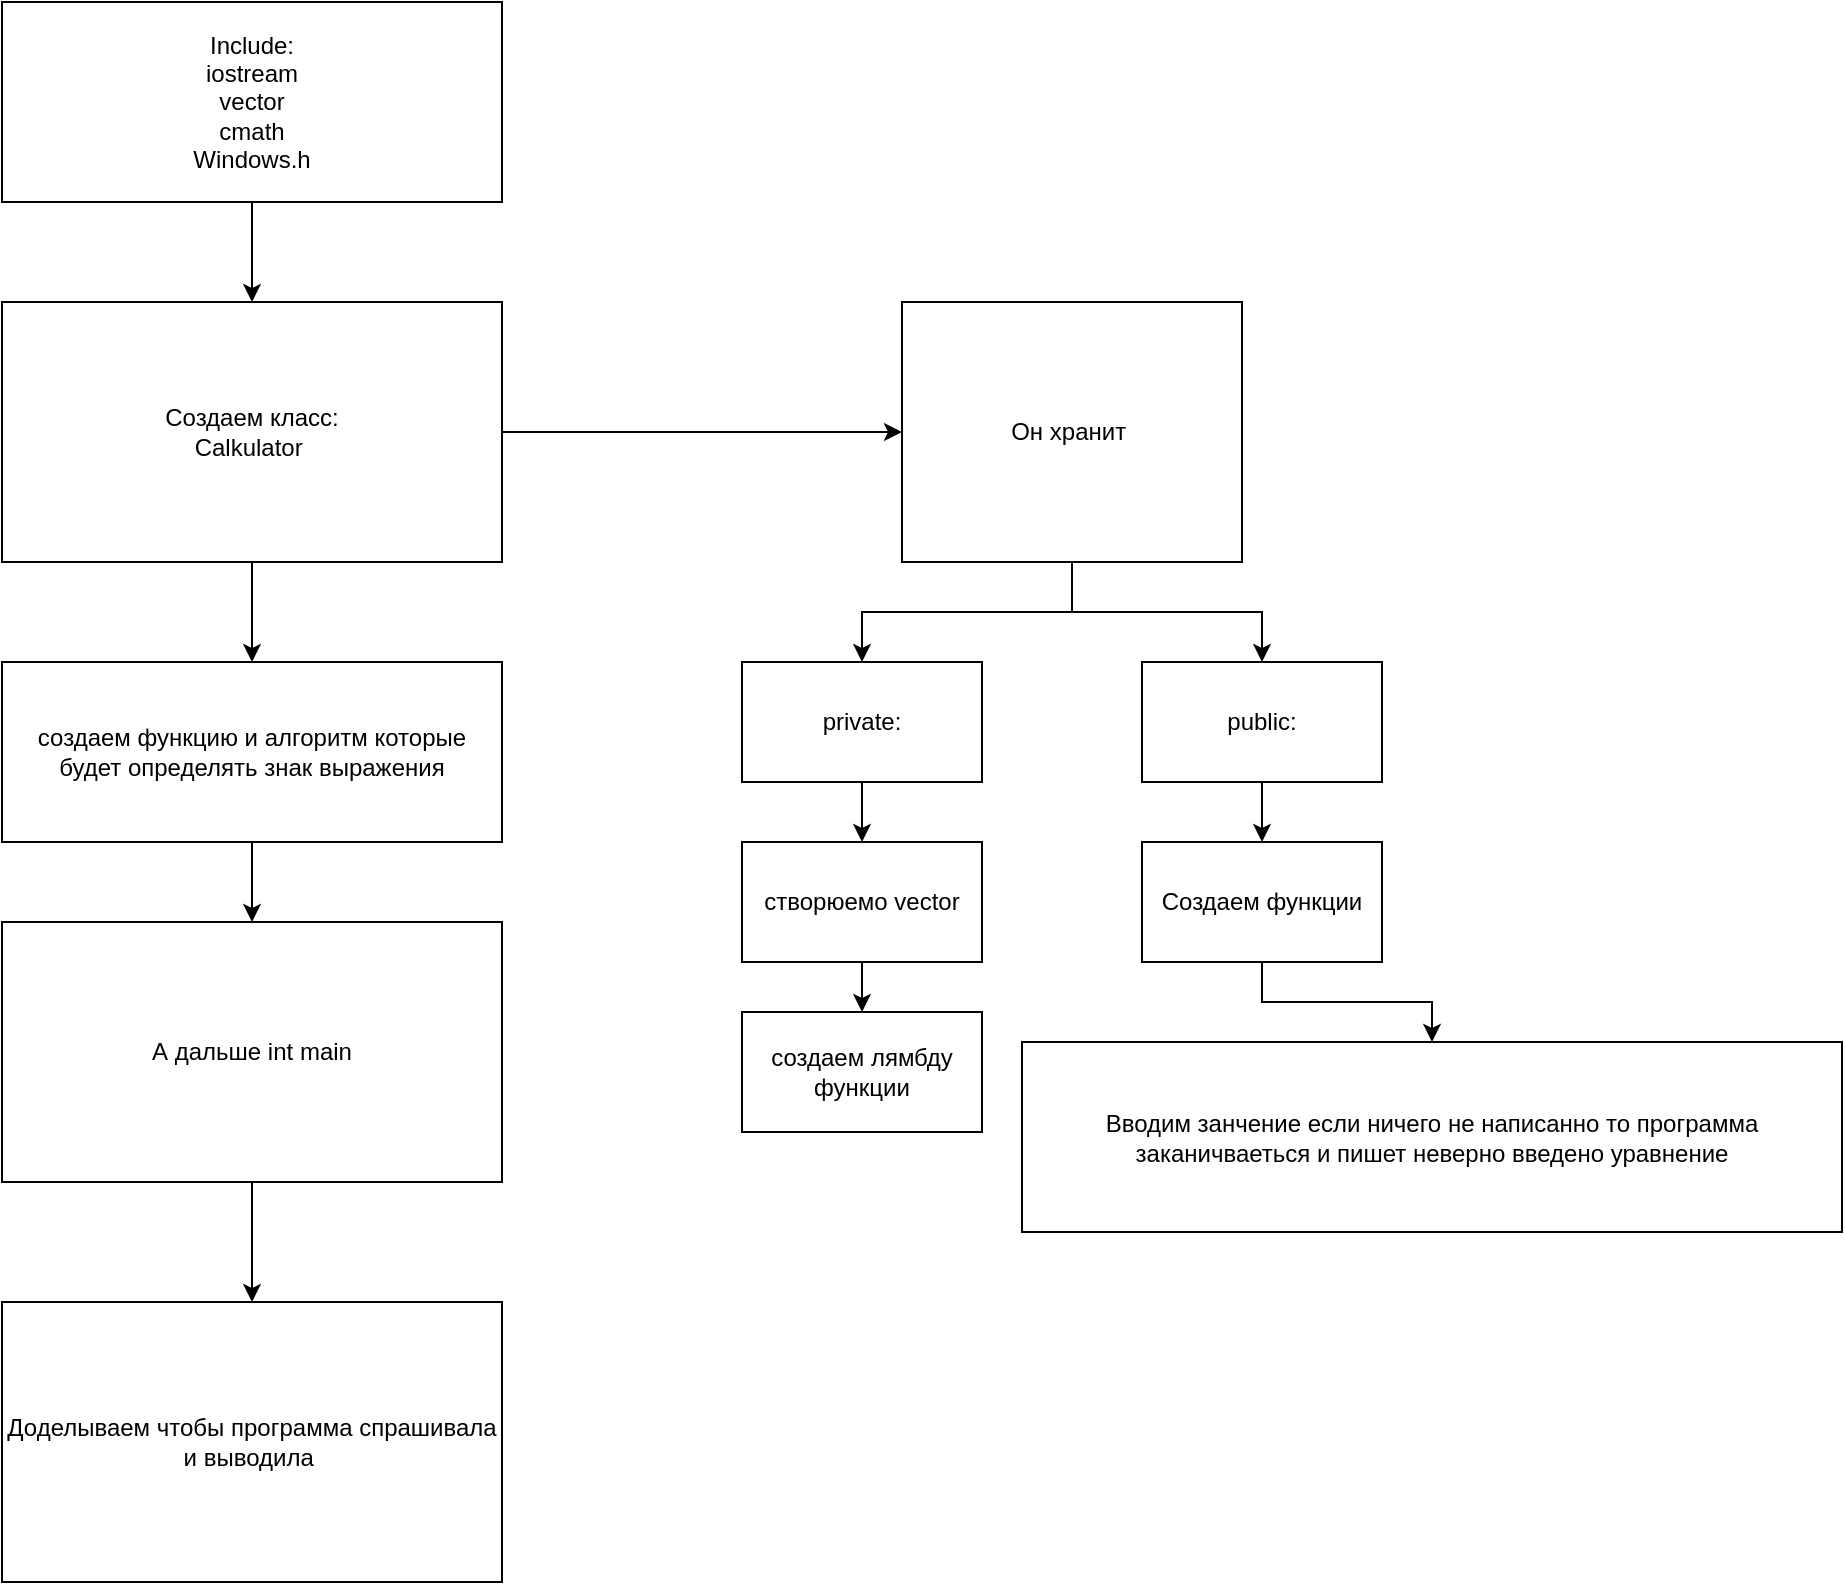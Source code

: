 <mxfile version="22.1.18" type="github">
  <diagram name="Страница — 1" id="u5UqKhQ3-igOrwf2P83G">
    <mxGraphModel dx="1393" dy="766" grid="1" gridSize="10" guides="1" tooltips="1" connect="1" arrows="1" fold="1" page="1" pageScale="1" pageWidth="827" pageHeight="1169" math="0" shadow="0">
      <root>
        <mxCell id="0" />
        <mxCell id="1" parent="0" />
        <mxCell id="s-sNvK8LplqXFnC56c5L-2" style="edgeStyle=orthogonalEdgeStyle;rounded=0;orthogonalLoop=1;jettySize=auto;html=1;" parent="1" source="s-sNvK8LplqXFnC56c5L-1" target="s-sNvK8LplqXFnC56c5L-3" edge="1">
          <mxGeometry relative="1" as="geometry">
            <mxPoint x="475" y="260" as="targetPoint" />
          </mxGeometry>
        </mxCell>
        <mxCell id="s-sNvK8LplqXFnC56c5L-1" value="Include: &lt;br&gt;iostream&lt;br&gt;vector&lt;br&gt;cmath&lt;br&gt;Windows.h" style="rounded=0;whiteSpace=wrap;html=1;" parent="1" vertex="1">
          <mxGeometry x="180" y="80" width="250" height="100" as="geometry" />
        </mxCell>
        <mxCell id="s-sNvK8LplqXFnC56c5L-5" style="edgeStyle=orthogonalEdgeStyle;rounded=0;orthogonalLoop=1;jettySize=auto;html=1;" parent="1" source="s-sNvK8LplqXFnC56c5L-3" target="s-sNvK8LplqXFnC56c5L-6" edge="1">
          <mxGeometry relative="1" as="geometry">
            <mxPoint x="690" y="295" as="targetPoint" />
          </mxGeometry>
        </mxCell>
        <mxCell id="s-sNvK8LplqXFnC56c5L-20" style="edgeStyle=orthogonalEdgeStyle;rounded=0;orthogonalLoop=1;jettySize=auto;html=1;" parent="1" source="s-sNvK8LplqXFnC56c5L-3" target="s-sNvK8LplqXFnC56c5L-21" edge="1">
          <mxGeometry relative="1" as="geometry">
            <mxPoint x="305" y="440" as="targetPoint" />
          </mxGeometry>
        </mxCell>
        <mxCell id="s-sNvK8LplqXFnC56c5L-3" value="Создаем класс:&lt;br&gt;Сalkulator&amp;nbsp;" style="rounded=0;whiteSpace=wrap;html=1;" parent="1" vertex="1">
          <mxGeometry x="180" y="230" width="250" height="130" as="geometry" />
        </mxCell>
        <mxCell id="s-sNvK8LplqXFnC56c5L-7" style="edgeStyle=orthogonalEdgeStyle;rounded=0;orthogonalLoop=1;jettySize=auto;html=1;" parent="1" source="s-sNvK8LplqXFnC56c5L-6" target="s-sNvK8LplqXFnC56c5L-8" edge="1">
          <mxGeometry relative="1" as="geometry">
            <mxPoint x="715" y="430" as="targetPoint" />
          </mxGeometry>
        </mxCell>
        <mxCell id="s-sNvK8LplqXFnC56c5L-9" style="edgeStyle=orthogonalEdgeStyle;rounded=0;orthogonalLoop=1;jettySize=auto;html=1;" parent="1" source="s-sNvK8LplqXFnC56c5L-6" target="s-sNvK8LplqXFnC56c5L-10" edge="1">
          <mxGeometry relative="1" as="geometry">
            <mxPoint x="800" y="430" as="targetPoint" />
          </mxGeometry>
        </mxCell>
        <mxCell id="s-sNvK8LplqXFnC56c5L-6" value="Он хранит&amp;nbsp;" style="rounded=0;whiteSpace=wrap;html=1;" parent="1" vertex="1">
          <mxGeometry x="630" y="230" width="170" height="130" as="geometry" />
        </mxCell>
        <mxCell id="s-sNvK8LplqXFnC56c5L-11" style="edgeStyle=orthogonalEdgeStyle;rounded=0;orthogonalLoop=1;jettySize=auto;html=1;" parent="1" source="s-sNvK8LplqXFnC56c5L-8" target="s-sNvK8LplqXFnC56c5L-12" edge="1">
          <mxGeometry relative="1" as="geometry">
            <mxPoint x="610" y="530" as="targetPoint" />
          </mxGeometry>
        </mxCell>
        <mxCell id="s-sNvK8LplqXFnC56c5L-8" value="private:" style="rounded=0;whiteSpace=wrap;html=1;" parent="1" vertex="1">
          <mxGeometry x="550" y="410" width="120" height="60" as="geometry" />
        </mxCell>
        <mxCell id="s-sNvK8LplqXFnC56c5L-16" style="edgeStyle=orthogonalEdgeStyle;rounded=0;orthogonalLoop=1;jettySize=auto;html=1;" parent="1" source="s-sNvK8LplqXFnC56c5L-10" target="s-sNvK8LplqXFnC56c5L-17" edge="1">
          <mxGeometry relative="1" as="geometry">
            <mxPoint x="810" y="510" as="targetPoint" />
          </mxGeometry>
        </mxCell>
        <mxCell id="s-sNvK8LplqXFnC56c5L-10" value="public:" style="rounded=0;whiteSpace=wrap;html=1;" parent="1" vertex="1">
          <mxGeometry x="750" y="410" width="120" height="60" as="geometry" />
        </mxCell>
        <mxCell id="s-sNvK8LplqXFnC56c5L-13" style="edgeStyle=orthogonalEdgeStyle;rounded=0;orthogonalLoop=1;jettySize=auto;html=1;" parent="1" source="s-sNvK8LplqXFnC56c5L-12" target="s-sNvK8LplqXFnC56c5L-14" edge="1">
          <mxGeometry relative="1" as="geometry">
            <mxPoint x="610" y="600" as="targetPoint" />
          </mxGeometry>
        </mxCell>
        <mxCell id="s-sNvK8LplqXFnC56c5L-12" value="створюемо vector" style="rounded=0;whiteSpace=wrap;html=1;" parent="1" vertex="1">
          <mxGeometry x="550" y="500" width="120" height="60" as="geometry" />
        </mxCell>
        <mxCell id="s-sNvK8LplqXFnC56c5L-14" value="создаем лямбду функции" style="rounded=0;whiteSpace=wrap;html=1;" parent="1" vertex="1">
          <mxGeometry x="550" y="585" width="120" height="60" as="geometry" />
        </mxCell>
        <mxCell id="s-sNvK8LplqXFnC56c5L-18" style="edgeStyle=orthogonalEdgeStyle;rounded=0;orthogonalLoop=1;jettySize=auto;html=1;" parent="1" source="s-sNvK8LplqXFnC56c5L-17" target="s-sNvK8LplqXFnC56c5L-19" edge="1">
          <mxGeometry relative="1" as="geometry">
            <mxPoint x="810" y="590" as="targetPoint" />
          </mxGeometry>
        </mxCell>
        <mxCell id="s-sNvK8LplqXFnC56c5L-17" value="Создаем функции" style="rounded=0;whiteSpace=wrap;html=1;" parent="1" vertex="1">
          <mxGeometry x="750" y="500" width="120" height="60" as="geometry" />
        </mxCell>
        <mxCell id="s-sNvK8LplqXFnC56c5L-19" value="Вводим занчение если ничего не написанно то программа заканичваеться и пишет неверно введено уравнение" style="rounded=0;whiteSpace=wrap;html=1;" parent="1" vertex="1">
          <mxGeometry x="690" y="600" width="410" height="95" as="geometry" />
        </mxCell>
        <mxCell id="s-sNvK8LplqXFnC56c5L-22" style="edgeStyle=orthogonalEdgeStyle;rounded=0;orthogonalLoop=1;jettySize=auto;html=1;" parent="1" source="s-sNvK8LplqXFnC56c5L-21" target="s-sNvK8LplqXFnC56c5L-23" edge="1">
          <mxGeometry relative="1" as="geometry">
            <mxPoint x="305" y="570" as="targetPoint" />
          </mxGeometry>
        </mxCell>
        <mxCell id="s-sNvK8LplqXFnC56c5L-21" value="создаем функцию и алгоритм которые будет определять знак выражения" style="rounded=0;whiteSpace=wrap;html=1;" parent="1" vertex="1">
          <mxGeometry x="180" y="410" width="250" height="90" as="geometry" />
        </mxCell>
        <mxCell id="s-sNvK8LplqXFnC56c5L-24" style="edgeStyle=orthogonalEdgeStyle;rounded=0;orthogonalLoop=1;jettySize=auto;html=1;" parent="1" source="s-sNvK8LplqXFnC56c5L-23" target="s-sNvK8LplqXFnC56c5L-25" edge="1">
          <mxGeometry relative="1" as="geometry">
            <mxPoint x="305" y="730" as="targetPoint" />
          </mxGeometry>
        </mxCell>
        <mxCell id="s-sNvK8LplqXFnC56c5L-23" value="А дальше int main" style="rounded=0;whiteSpace=wrap;html=1;" parent="1" vertex="1">
          <mxGeometry x="180" y="540" width="250" height="130" as="geometry" />
        </mxCell>
        <mxCell id="s-sNvK8LplqXFnC56c5L-25" value="Доделываем чтобы программа спрашивала и выводила&amp;nbsp;" style="rounded=0;whiteSpace=wrap;html=1;" parent="1" vertex="1">
          <mxGeometry x="180" y="730" width="250" height="140" as="geometry" />
        </mxCell>
      </root>
    </mxGraphModel>
  </diagram>
</mxfile>
